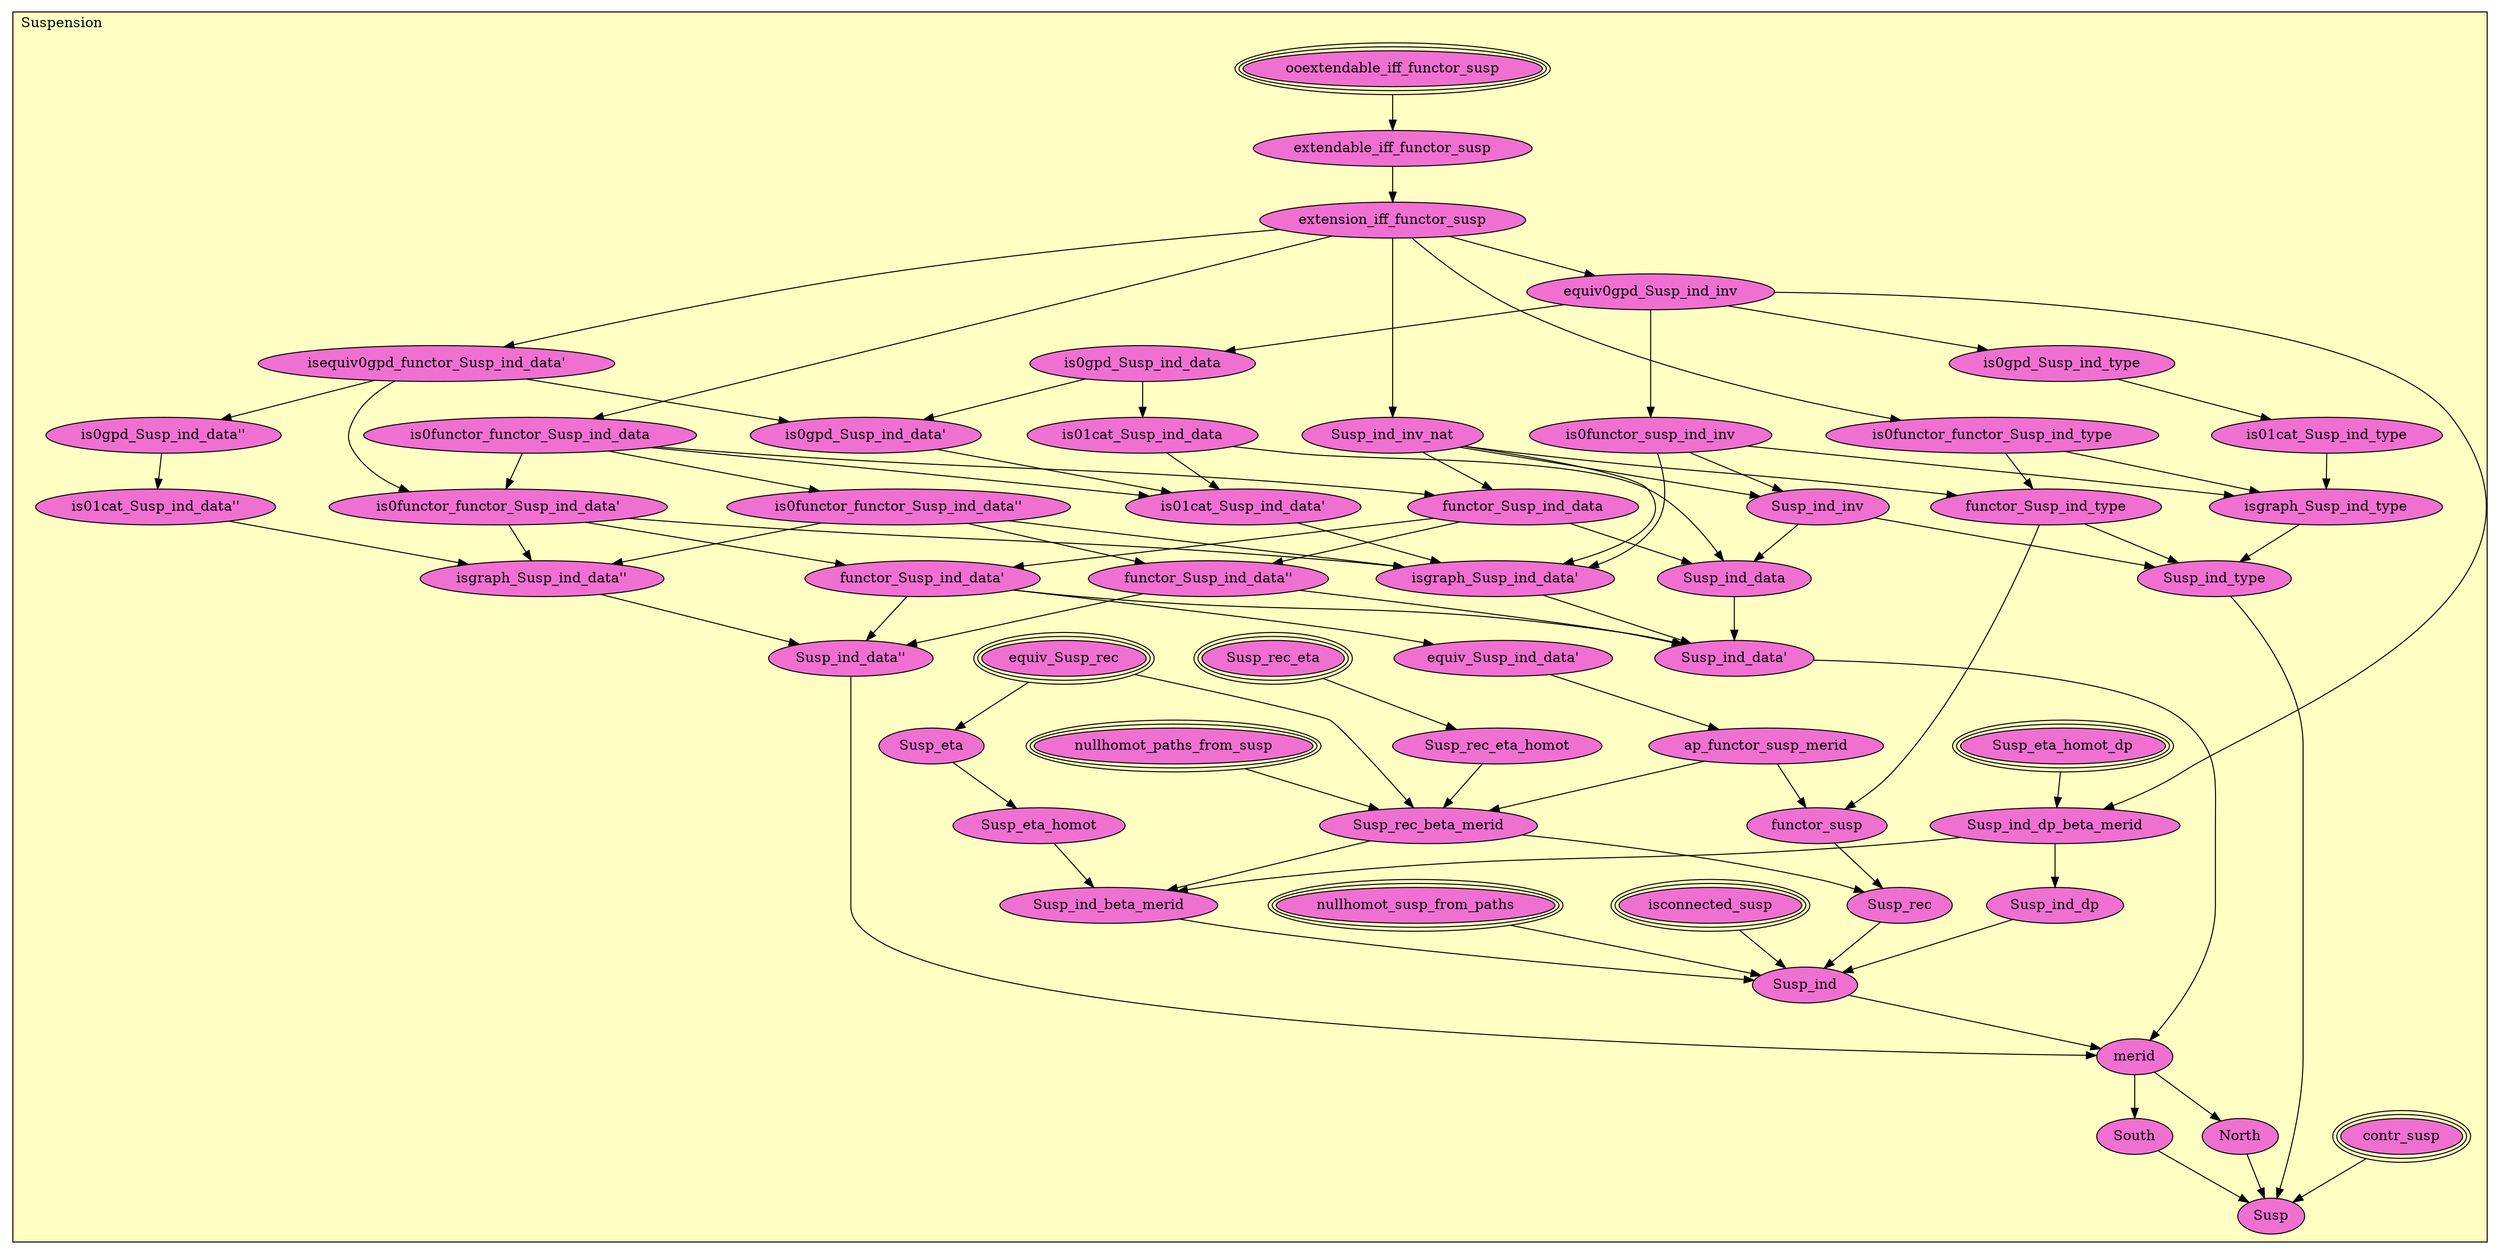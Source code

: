 digraph HoTT_Homotopy_Suspension {
  graph [ratio=0.5]
  node [style=filled]
Suspension_isconnected_susp [label="isconnected_susp", URL=<Suspension.html#isconnected_susp>, peripheries=3, fillcolor="#F070D1"] ;
Suspension_contr_susp [label="contr_susp", URL=<Suspension.html#contr_susp>, peripheries=3, fillcolor="#F070D1"] ;
Suspension_nullhomot_paths_from_susp [label="nullhomot_paths_from_susp", URL=<Suspension.html#nullhomot_paths_from_susp>, peripheries=3, fillcolor="#F070D1"] ;
Suspension_nullhomot_susp_from_paths [label="nullhomot_susp_from_paths", URL=<Suspension.html#nullhomot_susp_from_paths>, peripheries=3, fillcolor="#F070D1"] ;
Suspension_ooextendable_iff_functor_susp [label="ooextendable_iff_functor_susp", URL=<Suspension.html#ooextendable_iff_functor_susp>, peripheries=3, fillcolor="#F070D1"] ;
Suspension_extendable_iff_functor_susp [label="extendable_iff_functor_susp", URL=<Suspension.html#extendable_iff_functor_susp>, fillcolor="#F070D1"] ;
Suspension_extension_iff_functor_susp [label="extension_iff_functor_susp", URL=<Suspension.html#extension_iff_functor_susp>, fillcolor="#F070D1"] ;
Suspension_Susp_ind_inv_nat [label="Susp_ind_inv_nat", URL=<Suspension.html#Susp_ind_inv_nat>, fillcolor="#F070D1"] ;
Suspension_is0functor_functor_Susp_ind_type [label="is0functor_functor_Susp_ind_type", URL=<Suspension.html#is0functor_functor_Susp_ind_type>, fillcolor="#F070D1"] ;
Suspension_functor_Susp_ind_type [label="functor_Susp_ind_type", URL=<Suspension.html#functor_Susp_ind_type>, fillcolor="#F070D1"] ;
Suspension_is0functor_functor_Susp_ind_data [label="is0functor_functor_Susp_ind_data", URL=<Suspension.html#is0functor_functor_Susp_ind_data>, fillcolor="#F070D1"] ;
Suspension_functor_Susp_ind_data [label="functor_Susp_ind_data", URL=<Suspension.html#functor_Susp_ind_data>, fillcolor="#F070D1"] ;
Suspension_isequiv0gpd_functor_Susp_ind_data_ [label="isequiv0gpd_functor_Susp_ind_data'", URL=<Suspension.html#isequiv0gpd_functor_Susp_ind_data'>, fillcolor="#F070D1"] ;
Suspension_is0functor_functor_Susp_ind_data_ [label="is0functor_functor_Susp_ind_data'", URL=<Suspension.html#is0functor_functor_Susp_ind_data'>, fillcolor="#F070D1"] ;
Suspension_functor_Susp_ind_data_ [label="functor_Susp_ind_data'", URL=<Suspension.html#functor_Susp_ind_data'>, fillcolor="#F070D1"] ;
Suspension_equiv_Susp_ind_data_ [label="equiv_Susp_ind_data'", URL=<Suspension.html#equiv_Susp_ind_data'>, fillcolor="#F070D1"] ;
Suspension_is0functor_functor_Susp_ind_data__ [label="is0functor_functor_Susp_ind_data''", URL=<Suspension.html#is0functor_functor_Susp_ind_data''>, fillcolor="#F070D1"] ;
Suspension_functor_Susp_ind_data__ [label="functor_Susp_ind_data''", URL=<Suspension.html#functor_Susp_ind_data''>, fillcolor="#F070D1"] ;
Suspension_is0gpd_Susp_ind_data__ [label="is0gpd_Susp_ind_data''", URL=<Suspension.html#is0gpd_Susp_ind_data''>, fillcolor="#F070D1"] ;
Suspension_is01cat_Susp_ind_data__ [label="is01cat_Susp_ind_data''", URL=<Suspension.html#is01cat_Susp_ind_data''>, fillcolor="#F070D1"] ;
Suspension_isgraph_Susp_ind_data__ [label="isgraph_Susp_ind_data''", URL=<Suspension.html#isgraph_Susp_ind_data''>, fillcolor="#F070D1"] ;
Suspension_Susp_ind_data__ [label="Susp_ind_data''", URL=<Suspension.html#Susp_ind_data''>, fillcolor="#F070D1"] ;
Suspension_equiv0gpd_Susp_ind_inv [label="equiv0gpd_Susp_ind_inv", URL=<Suspension.html#equiv0gpd_Susp_ind_inv>, fillcolor="#F070D1"] ;
Suspension_is0functor_susp_ind_inv [label="is0functor_susp_ind_inv", URL=<Suspension.html#is0functor_susp_ind_inv>, fillcolor="#F070D1"] ;
Suspension_Susp_ind_inv [label="Susp_ind_inv", URL=<Suspension.html#Susp_ind_inv>, fillcolor="#F070D1"] ;
Suspension_is0gpd_Susp_ind_data [label="is0gpd_Susp_ind_data", URL=<Suspension.html#is0gpd_Susp_ind_data>, fillcolor="#F070D1"] ;
Suspension_is01cat_Susp_ind_data [label="is01cat_Susp_ind_data", URL=<Suspension.html#is01cat_Susp_ind_data>, fillcolor="#F070D1"] ;
Suspension_Susp_ind_data [label="Susp_ind_data", URL=<Suspension.html#Susp_ind_data>, fillcolor="#F070D1"] ;
Suspension_is0gpd_Susp_ind_data_ [label="is0gpd_Susp_ind_data'", URL=<Suspension.html#is0gpd_Susp_ind_data'>, fillcolor="#F070D1"] ;
Suspension_is01cat_Susp_ind_data_ [label="is01cat_Susp_ind_data'", URL=<Suspension.html#is01cat_Susp_ind_data'>, fillcolor="#F070D1"] ;
Suspension_isgraph_Susp_ind_data_ [label="isgraph_Susp_ind_data'", URL=<Suspension.html#isgraph_Susp_ind_data'>, fillcolor="#F070D1"] ;
Suspension_Susp_ind_data_ [label="Susp_ind_data'", URL=<Suspension.html#Susp_ind_data'>, fillcolor="#F070D1"] ;
Suspension_is0gpd_Susp_ind_type [label="is0gpd_Susp_ind_type", URL=<Suspension.html#is0gpd_Susp_ind_type>, fillcolor="#F070D1"] ;
Suspension_is01cat_Susp_ind_type [label="is01cat_Susp_ind_type", URL=<Suspension.html#is01cat_Susp_ind_type>, fillcolor="#F070D1"] ;
Suspension_isgraph_Susp_ind_type [label="isgraph_Susp_ind_type", URL=<Suspension.html#isgraph_Susp_ind_type>, fillcolor="#F070D1"] ;
Suspension_Susp_ind_type [label="Susp_ind_type", URL=<Suspension.html#Susp_ind_type>, fillcolor="#F070D1"] ;
Suspension_equiv_Susp_rec [label="equiv_Susp_rec", URL=<Suspension.html#equiv_Susp_rec>, peripheries=3, fillcolor="#F070D1"] ;
Suspension_ap_functor_susp_merid [label="ap_functor_susp_merid", URL=<Suspension.html#ap_functor_susp_merid>, fillcolor="#F070D1"] ;
Suspension_functor_susp [label="functor_susp", URL=<Suspension.html#functor_susp>, fillcolor="#F070D1"] ;
Suspension_Susp_rec_eta [label="Susp_rec_eta", URL=<Suspension.html#Susp_rec_eta>, peripheries=3, fillcolor="#F070D1"] ;
Suspension_Susp_eta [label="Susp_eta", URL=<Suspension.html#Susp_eta>, fillcolor="#F070D1"] ;
Suspension_Susp_rec_eta_homot [label="Susp_rec_eta_homot", URL=<Suspension.html#Susp_rec_eta_homot>, fillcolor="#F070D1"] ;
Suspension_Susp_eta_homot_dp [label="Susp_eta_homot_dp", URL=<Suspension.html#Susp_eta_homot_dp>, peripheries=3, fillcolor="#F070D1"] ;
Suspension_Susp_eta_homot [label="Susp_eta_homot", URL=<Suspension.html#Susp_eta_homot>, fillcolor="#F070D1"] ;
Suspension_Susp_rec_beta_merid [label="Susp_rec_beta_merid", URL=<Suspension.html#Susp_rec_beta_merid>, fillcolor="#F070D1"] ;
Suspension_Susp_rec [label="Susp_rec", URL=<Suspension.html#Susp_rec>, fillcolor="#F070D1"] ;
Suspension_Susp_ind_dp_beta_merid [label="Susp_ind_dp_beta_merid", URL=<Suspension.html#Susp_ind_dp_beta_merid>, fillcolor="#F070D1"] ;
Suspension_Susp_ind_beta_merid [label="Susp_ind_beta_merid", URL=<Suspension.html#Susp_ind_beta_merid>, fillcolor="#F070D1"] ;
Suspension_Susp_ind_dp [label="Susp_ind_dp", URL=<Suspension.html#Susp_ind_dp>, fillcolor="#F070D1"] ;
Suspension_Susp_ind [label="Susp_ind", URL=<Suspension.html#Susp_ind>, fillcolor="#F070D1"] ;
Suspension_merid [label="merid", URL=<Suspension.html#merid>, fillcolor="#F070D1"] ;
Suspension_South [label="South", URL=<Suspension.html#South>, fillcolor="#F070D1"] ;
Suspension_North [label="North", URL=<Suspension.html#North>, fillcolor="#F070D1"] ;
Suspension_Susp [label="Susp", URL=<Suspension.html#Susp>, fillcolor="#F070D1"] ;
  Suspension_isconnected_susp -> Suspension_Susp_ind [] ;
  Suspension_contr_susp -> Suspension_Susp [] ;
  Suspension_nullhomot_paths_from_susp -> Suspension_Susp_rec_beta_merid [] ;
  Suspension_nullhomot_susp_from_paths -> Suspension_Susp_ind [] ;
  Suspension_ooextendable_iff_functor_susp -> Suspension_extendable_iff_functor_susp [] ;
  Suspension_extendable_iff_functor_susp -> Suspension_extension_iff_functor_susp [] ;
  Suspension_extension_iff_functor_susp -> Suspension_Susp_ind_inv_nat [] ;
  Suspension_extension_iff_functor_susp -> Suspension_is0functor_functor_Susp_ind_type [] ;
  Suspension_extension_iff_functor_susp -> Suspension_is0functor_functor_Susp_ind_data [] ;
  Suspension_extension_iff_functor_susp -> Suspension_isequiv0gpd_functor_Susp_ind_data_ [] ;
  Suspension_extension_iff_functor_susp -> Suspension_equiv0gpd_Susp_ind_inv [] ;
  Suspension_Susp_ind_inv_nat -> Suspension_functor_Susp_ind_type [] ;
  Suspension_Susp_ind_inv_nat -> Suspension_functor_Susp_ind_data [] ;
  Suspension_Susp_ind_inv_nat -> Suspension_Susp_ind_inv [] ;
  Suspension_Susp_ind_inv_nat -> Suspension_isgraph_Susp_ind_data_ [] ;
  Suspension_is0functor_functor_Susp_ind_type -> Suspension_functor_Susp_ind_type [] ;
  Suspension_is0functor_functor_Susp_ind_type -> Suspension_isgraph_Susp_ind_type [] ;
  Suspension_functor_Susp_ind_type -> Suspension_Susp_ind_type [] ;
  Suspension_functor_Susp_ind_type -> Suspension_functor_susp [] ;
  Suspension_is0functor_functor_Susp_ind_data -> Suspension_functor_Susp_ind_data [] ;
  Suspension_is0functor_functor_Susp_ind_data -> Suspension_is0functor_functor_Susp_ind_data_ [] ;
  Suspension_is0functor_functor_Susp_ind_data -> Suspension_is0functor_functor_Susp_ind_data__ [] ;
  Suspension_is0functor_functor_Susp_ind_data -> Suspension_is01cat_Susp_ind_data_ [] ;
  Suspension_functor_Susp_ind_data -> Suspension_functor_Susp_ind_data_ [] ;
  Suspension_functor_Susp_ind_data -> Suspension_functor_Susp_ind_data__ [] ;
  Suspension_functor_Susp_ind_data -> Suspension_Susp_ind_data [] ;
  Suspension_isequiv0gpd_functor_Susp_ind_data_ -> Suspension_is0functor_functor_Susp_ind_data_ [] ;
  Suspension_isequiv0gpd_functor_Susp_ind_data_ -> Suspension_is0gpd_Susp_ind_data__ [] ;
  Suspension_isequiv0gpd_functor_Susp_ind_data_ -> Suspension_is0gpd_Susp_ind_data_ [] ;
  Suspension_is0functor_functor_Susp_ind_data_ -> Suspension_functor_Susp_ind_data_ [] ;
  Suspension_is0functor_functor_Susp_ind_data_ -> Suspension_isgraph_Susp_ind_data__ [] ;
  Suspension_is0functor_functor_Susp_ind_data_ -> Suspension_isgraph_Susp_ind_data_ [] ;
  Suspension_functor_Susp_ind_data_ -> Suspension_equiv_Susp_ind_data_ [] ;
  Suspension_functor_Susp_ind_data_ -> Suspension_Susp_ind_data__ [] ;
  Suspension_functor_Susp_ind_data_ -> Suspension_Susp_ind_data_ [] ;
  Suspension_equiv_Susp_ind_data_ -> Suspension_ap_functor_susp_merid [] ;
  Suspension_is0functor_functor_Susp_ind_data__ -> Suspension_functor_Susp_ind_data__ [] ;
  Suspension_is0functor_functor_Susp_ind_data__ -> Suspension_isgraph_Susp_ind_data__ [] ;
  Suspension_is0functor_functor_Susp_ind_data__ -> Suspension_isgraph_Susp_ind_data_ [] ;
  Suspension_functor_Susp_ind_data__ -> Suspension_Susp_ind_data__ [] ;
  Suspension_functor_Susp_ind_data__ -> Suspension_Susp_ind_data_ [] ;
  Suspension_is0gpd_Susp_ind_data__ -> Suspension_is01cat_Susp_ind_data__ [] ;
  Suspension_is01cat_Susp_ind_data__ -> Suspension_isgraph_Susp_ind_data__ [] ;
  Suspension_isgraph_Susp_ind_data__ -> Suspension_Susp_ind_data__ [] ;
  Suspension_Susp_ind_data__ -> Suspension_merid [] ;
  Suspension_equiv0gpd_Susp_ind_inv -> Suspension_is0functor_susp_ind_inv [] ;
  Suspension_equiv0gpd_Susp_ind_inv -> Suspension_is0gpd_Susp_ind_data [] ;
  Suspension_equiv0gpd_Susp_ind_inv -> Suspension_is0gpd_Susp_ind_type [] ;
  Suspension_equiv0gpd_Susp_ind_inv -> Suspension_Susp_ind_dp_beta_merid [] ;
  Suspension_is0functor_susp_ind_inv -> Suspension_Susp_ind_inv [] ;
  Suspension_is0functor_susp_ind_inv -> Suspension_isgraph_Susp_ind_data_ [] ;
  Suspension_is0functor_susp_ind_inv -> Suspension_isgraph_Susp_ind_type [] ;
  Suspension_Susp_ind_inv -> Suspension_Susp_ind_data [] ;
  Suspension_Susp_ind_inv -> Suspension_Susp_ind_type [] ;
  Suspension_is0gpd_Susp_ind_data -> Suspension_is01cat_Susp_ind_data [] ;
  Suspension_is0gpd_Susp_ind_data -> Suspension_is0gpd_Susp_ind_data_ [] ;
  Suspension_is01cat_Susp_ind_data -> Suspension_Susp_ind_data [] ;
  Suspension_is01cat_Susp_ind_data -> Suspension_is01cat_Susp_ind_data_ [] ;
  Suspension_Susp_ind_data -> Suspension_Susp_ind_data_ [] ;
  Suspension_is0gpd_Susp_ind_data_ -> Suspension_is01cat_Susp_ind_data_ [] ;
  Suspension_is01cat_Susp_ind_data_ -> Suspension_isgraph_Susp_ind_data_ [] ;
  Suspension_isgraph_Susp_ind_data_ -> Suspension_Susp_ind_data_ [] ;
  Suspension_Susp_ind_data_ -> Suspension_merid [] ;
  Suspension_is0gpd_Susp_ind_type -> Suspension_is01cat_Susp_ind_type [] ;
  Suspension_is01cat_Susp_ind_type -> Suspension_isgraph_Susp_ind_type [] ;
  Suspension_isgraph_Susp_ind_type -> Suspension_Susp_ind_type [] ;
  Suspension_Susp_ind_type -> Suspension_Susp [] ;
  Suspension_equiv_Susp_rec -> Suspension_Susp_eta [] ;
  Suspension_equiv_Susp_rec -> Suspension_Susp_rec_beta_merid [] ;
  Suspension_ap_functor_susp_merid -> Suspension_functor_susp [] ;
  Suspension_ap_functor_susp_merid -> Suspension_Susp_rec_beta_merid [] ;
  Suspension_functor_susp -> Suspension_Susp_rec [] ;
  Suspension_Susp_rec_eta -> Suspension_Susp_rec_eta_homot [] ;
  Suspension_Susp_eta -> Suspension_Susp_eta_homot [] ;
  Suspension_Susp_rec_eta_homot -> Suspension_Susp_rec_beta_merid [] ;
  Suspension_Susp_eta_homot_dp -> Suspension_Susp_ind_dp_beta_merid [] ;
  Suspension_Susp_eta_homot -> Suspension_Susp_ind_beta_merid [] ;
  Suspension_Susp_rec_beta_merid -> Suspension_Susp_rec [] ;
  Suspension_Susp_rec_beta_merid -> Suspension_Susp_ind_beta_merid [] ;
  Suspension_Susp_rec -> Suspension_Susp_ind [] ;
  Suspension_Susp_ind_dp_beta_merid -> Suspension_Susp_ind_beta_merid [] ;
  Suspension_Susp_ind_dp_beta_merid -> Suspension_Susp_ind_dp [] ;
  Suspension_Susp_ind_beta_merid -> Suspension_Susp_ind [] ;
  Suspension_Susp_ind_dp -> Suspension_Susp_ind [] ;
  Suspension_Susp_ind -> Suspension_merid [] ;
  Suspension_merid -> Suspension_South [] ;
  Suspension_merid -> Suspension_North [] ;
  Suspension_South -> Suspension_Susp [] ;
  Suspension_North -> Suspension_Susp [] ;
subgraph cluster_Suspension { label="Suspension"; fillcolor="#FFFFC3"; labeljust=l; style=filled 
Suspension_Susp; Suspension_North; Suspension_South; Suspension_merid; Suspension_Susp_ind; Suspension_Susp_ind_dp; Suspension_Susp_ind_beta_merid; Suspension_Susp_ind_dp_beta_merid; Suspension_Susp_rec; Suspension_Susp_rec_beta_merid; Suspension_Susp_eta_homot; Suspension_Susp_eta_homot_dp; Suspension_Susp_rec_eta_homot; Suspension_Susp_eta; Suspension_Susp_rec_eta; Suspension_functor_susp; Suspension_ap_functor_susp_merid; Suspension_equiv_Susp_rec; Suspension_Susp_ind_type; Suspension_isgraph_Susp_ind_type; Suspension_is01cat_Susp_ind_type; Suspension_is0gpd_Susp_ind_type; Suspension_Susp_ind_data_; Suspension_isgraph_Susp_ind_data_; Suspension_is01cat_Susp_ind_data_; Suspension_is0gpd_Susp_ind_data_; Suspension_Susp_ind_data; Suspension_is01cat_Susp_ind_data; Suspension_is0gpd_Susp_ind_data; Suspension_Susp_ind_inv; Suspension_is0functor_susp_ind_inv; Suspension_equiv0gpd_Susp_ind_inv; Suspension_Susp_ind_data__; Suspension_isgraph_Susp_ind_data__; Suspension_is01cat_Susp_ind_data__; Suspension_is0gpd_Susp_ind_data__; Suspension_functor_Susp_ind_data__; Suspension_is0functor_functor_Susp_ind_data__; Suspension_equiv_Susp_ind_data_; Suspension_functor_Susp_ind_data_; Suspension_is0functor_functor_Susp_ind_data_; Suspension_isequiv0gpd_functor_Susp_ind_data_; Suspension_functor_Susp_ind_data; Suspension_is0functor_functor_Susp_ind_data; Suspension_functor_Susp_ind_type; Suspension_is0functor_functor_Susp_ind_type; Suspension_Susp_ind_inv_nat; Suspension_extension_iff_functor_susp; Suspension_extendable_iff_functor_susp; Suspension_ooextendable_iff_functor_susp; Suspension_nullhomot_susp_from_paths; Suspension_nullhomot_paths_from_susp; Suspension_contr_susp; Suspension_isconnected_susp; };
} /* END */
